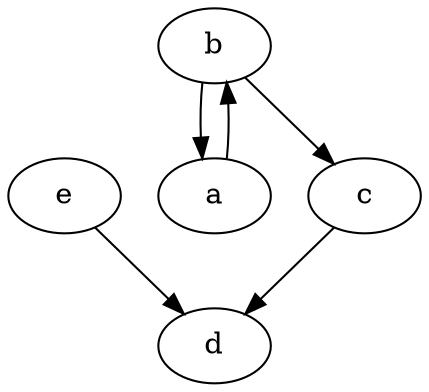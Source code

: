 digraph {
    // Node defaults can be set here if needed
    "d" [fontsize=14]
    "e" [fontsize=14]
    "c" [fontsize=14]
    "a" [fontsize=14]
    "b" [fontsize=14]
    edge[labeldistance=1.5 fontsize=12]
    "a" -> "b" [dir="forward"]
    "b" -> "a" [dir="forward"]
    "b" -> "c" [dir="forward"]
    "c" -> "d" [dir="forward"]
    "e" -> "d" [dir="forward"]
}